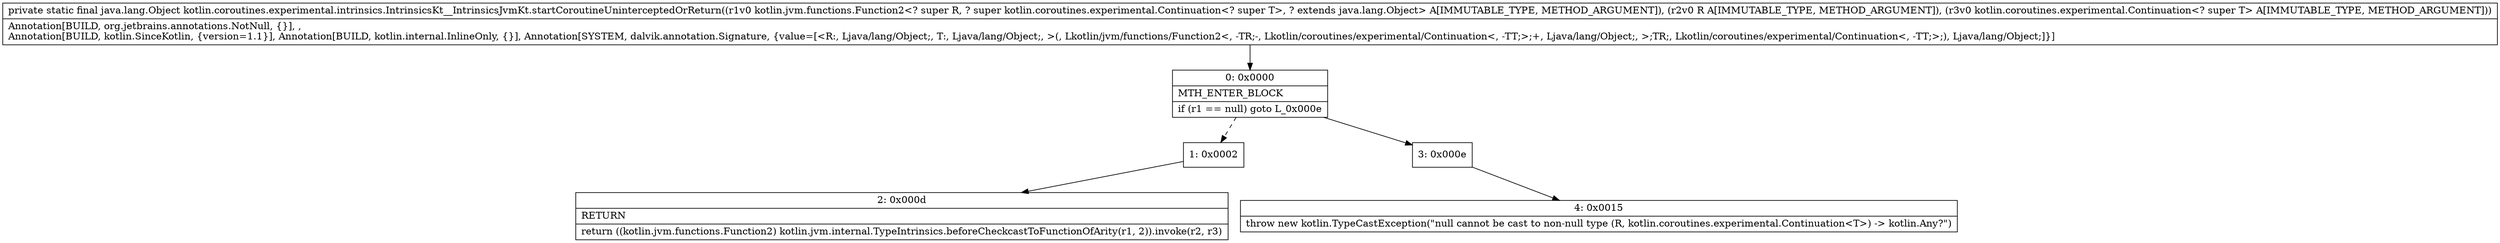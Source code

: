 digraph "CFG forkotlin.coroutines.experimental.intrinsics.IntrinsicsKt__IntrinsicsJvmKt.startCoroutineUninterceptedOrReturn(Lkotlin\/jvm\/functions\/Function2;Ljava\/lang\/Object;Lkotlin\/coroutines\/experimental\/Continuation;)Ljava\/lang\/Object;" {
Node_0 [shape=record,label="{0\:\ 0x0000|MTH_ENTER_BLOCK\l|if (r1 == null) goto L_0x000e\l}"];
Node_1 [shape=record,label="{1\:\ 0x0002}"];
Node_2 [shape=record,label="{2\:\ 0x000d|RETURN\l|return ((kotlin.jvm.functions.Function2) kotlin.jvm.internal.TypeIntrinsics.beforeCheckcastToFunctionOfArity(r1, 2)).invoke(r2, r3)\l}"];
Node_3 [shape=record,label="{3\:\ 0x000e}"];
Node_4 [shape=record,label="{4\:\ 0x0015|throw new kotlin.TypeCastException(\"null cannot be cast to non\-null type (R, kotlin.coroutines.experimental.Continuation\<T\>) \-\> kotlin.Any?\")\l}"];
MethodNode[shape=record,label="{private static final java.lang.Object kotlin.coroutines.experimental.intrinsics.IntrinsicsKt__IntrinsicsJvmKt.startCoroutineUninterceptedOrReturn((r1v0 kotlin.jvm.functions.Function2\<? super R, ? super kotlin.coroutines.experimental.Continuation\<? super T\>, ? extends java.lang.Object\> A[IMMUTABLE_TYPE, METHOD_ARGUMENT]), (r2v0 R A[IMMUTABLE_TYPE, METHOD_ARGUMENT]), (r3v0 kotlin.coroutines.experimental.Continuation\<? super T\> A[IMMUTABLE_TYPE, METHOD_ARGUMENT]))  | Annotation[BUILD, org.jetbrains.annotations.NotNull, \{\}], , \lAnnotation[BUILD, kotlin.SinceKotlin, \{version=1.1\}], Annotation[BUILD, kotlin.internal.InlineOnly, \{\}], Annotation[SYSTEM, dalvik.annotation.Signature, \{value=[\<R:, Ljava\/lang\/Object;, T:, Ljava\/lang\/Object;, \>(, Lkotlin\/jvm\/functions\/Function2\<, \-TR;\-, Lkotlin\/coroutines\/experimental\/Continuation\<, \-TT;\>;+, Ljava\/lang\/Object;, \>;TR;, Lkotlin\/coroutines\/experimental\/Continuation\<, \-TT;\>;), Ljava\/lang\/Object;]\}]\l}"];
MethodNode -> Node_0;
Node_0 -> Node_1[style=dashed];
Node_0 -> Node_3;
Node_1 -> Node_2;
Node_3 -> Node_4;
}

